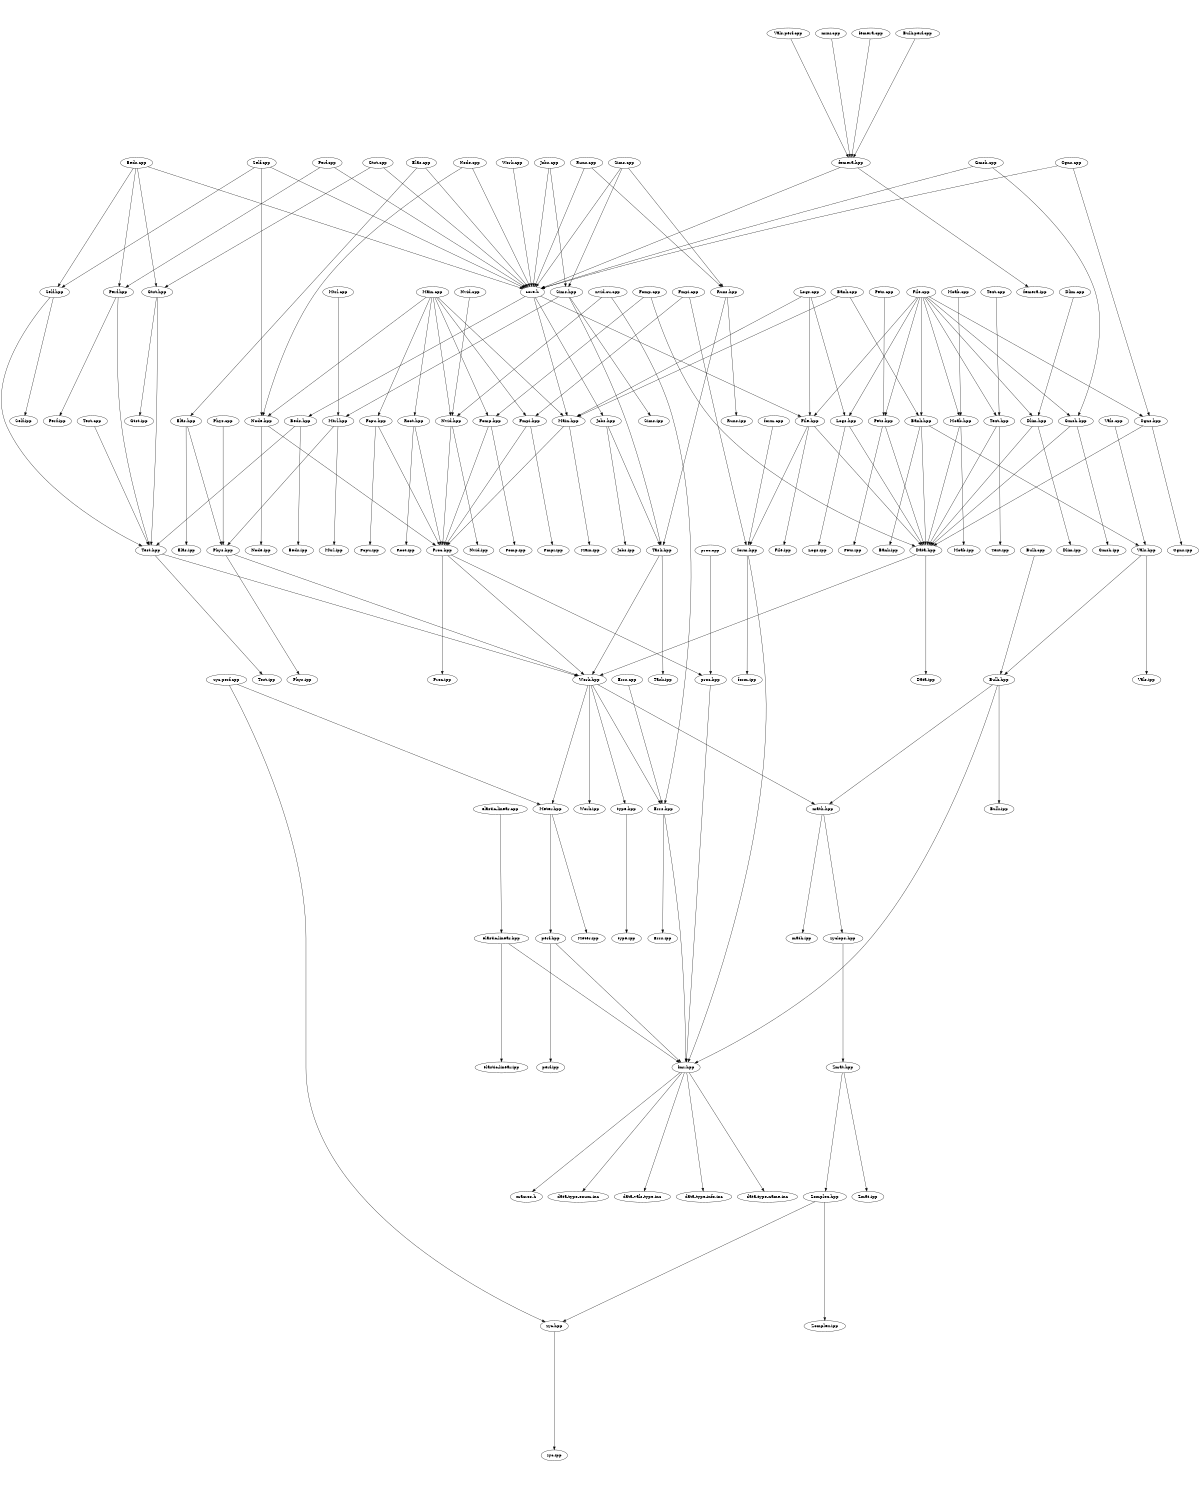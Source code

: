 digraph "source tree" {
    overlap=scale;
    size="8,10";
    ratio="fill";
    fontsize="16";
    fontname="Helvetica";
	clusterrank="local";
	"zyc.perf.cpp" -> "zyc.hpp"
	"Sims.hpp" -> "Task.hpp"
	"Cgns.cpp" -> "core.h"
	"Perf.hpp" -> "Perf.ipp"
	"File.cpp" -> "Text.hpp"
	"File.cpp" -> "Pets.hpp"
	"Moab.cpp" -> "Moab.hpp"
	"Main.cpp" -> "Node.hpp"
	"Self.cpp" -> "core.h"
	"Beds.hpp" -> "Test.hpp"
	"Task.hpp" -> "Task.ipp"
	"elastic-linear.hpp" -> "elastic-linear.ipp"
	"Errs.hpp" -> "fmr.hpp"
	"Vals.cpp" -> "Vals.hpp"
	"Test.hpp" -> "Work.hpp"
	"Beds.cpp" -> "Perf.hpp"
	"Self.cpp" -> "Node.hpp"
	"perf.hpp" -> "fmr.hpp"
	"form.hpp" -> "form.ipp"
	"Beds.cpp" -> "Self.hpp"
	"Main.cpp" -> "Main.hpp"
	"Data.hpp" -> "Work.hpp"
	"Elas.cpp" -> "Elas.hpp"
	"Main.hpp" -> "Main.ipp"
	"File.cpp" -> "Bank.hpp"
	"Work.hpp" -> "type.hpp"
	"Logs.cpp" -> "Main.hpp"
	"Work.hpp" -> "Work.ipp"
	"File.cpp" -> "Logs.hpp"
	"Work.hpp" -> "Meter.hpp"
	"Moab.hpp" -> "Moab.ipp"
	"Zmat.hpp" -> "Zomplex.hpp"
	"Jobs.hpp" -> "Task.hpp"
	"Perf.cpp" -> "core.h"
	"Work.hpp" -> "math.hpp"
	"Vals.perf.cpp" -> "femera.hpp"
	"Dlim.hpp" -> "Data.hpp"
	"Zomplex.hpp" -> "Zomplex.ipp"
	"fmr.hpp" -> "data-type-info.inc"
	"Task.hpp" -> "Work.hpp"
	"Bank.hpp" -> "Vals.hpp"
	"zyc.perf.cpp" -> "Meter.hpp"
	"Gtst.cpp" -> "core.h"
	"Node.hpp" -> "Node.ipp"
	"Perf.hpp" -> "Test.hpp"
	"Main.cpp" -> "Fcpu.hpp"
	"Moab.hpp" -> "Data.hpp"
	"Bank.cpp" -> "Main.hpp"
	"perf.hpp" -> "perf.ipp"
	"Main.hpp" -> "Proc.hpp"
	"core.h" -> "Jobs.hpp"
	"Vals.hpp" -> "Bulk.hpp"
	"Pets.hpp" -> "Pets.ipp"
	"Runs.cpp" -> "core.h"
	"Gmsh.hpp" -> "Data.hpp"
	"Gmsh.hpp" -> "Gmsh.ipp"
	"core.h" -> "Beds.hpp"
	"Work.hpp" -> "Errs.hpp"
	"Main.cpp" -> "Nvid.hpp"
	"math.hpp" -> "zyclops.hpp"
	"form.hpp" -> "fmr.hpp"
	"Zomplex.hpp" -> "zyc.hpp"
	"Bank.hpp" -> "Data.hpp"
	"Bulk.hpp" -> "Bulk.ipp"
	"Jobs.cpp" -> "core.h"
	"Cgns.cpp" -> "Cgns.hpp"
	"Sims.hpp" -> "Sims.ipp"
	"Text.hpp" -> "Text.ipp"
	"Beds.cpp" -> "Gtst.hpp"
	"fmr.hpp" -> "data-type-name.inc"
	"Phys.hpp" -> "Phys.ipp"
	"Fmpi.cpp" -> "Fmpi.hpp"
	"proc.hpp" -> "fmr.hpp"
	"Gtst.hpp" -> "Test.hpp"
	"Pets.cpp" -> "Pets.hpp"
	"Fomp.cpp" -> "Fomp.hpp"
	"Proc.hpp" -> "Proc.ipp"
	"File.cpp" -> "Cgns.hpp"
	"Logs.cpp" -> "Logs.hpp"
	"Errs.hpp" -> "Errs.ipp"
	"File.cpp" -> "Dlim.hpp"
	"Meter.hpp" -> "perf.hpp"
	"Pets.hpp" -> "Data.hpp"
	"Phys.cpp" -> "Phys.hpp"
	"proc.cpp" -> "proc.hpp"
	"mini.cpp" -> "femera.hpp"
	"Errs.cpp" -> "Errs.hpp"
	"Proc.hpp" -> "proc.hpp"
	"core.h" -> "Main.hpp"
	"Zmat.hpp" -> "Zmat.ipp"
	"Data.hpp" -> "Data.ipp"
	"Sims.cpp" -> "Runs.hpp"
	"fmr.hpp" -> "macros.h"
	"Jobs.cpp" -> "Sims.hpp"
	"Sims.hpp" -> "Mtrl.hpp"
	"Main.cpp" -> "Fmpi.hpp"
	"File.cpp" -> "Gmsh.hpp"
	"fmr.hpp" -> "data-type-enum.inc"
	"File.cpp" -> "Moab.hpp"
	"Sims.cpp" -> "Sims.hpp"
	"Text.hpp" -> "Data.hpp"
	"Logs.hpp" -> "Logs.ipp"
	"File.cpp" -> "File.hpp"
	"Cgns.hpp" -> "Data.hpp"
	"Gmsh.cpp" -> "core.h"
	"Root.hpp" -> "Root.ipp"
	"Fcpu.hpp" -> "Fcpu.ipp"
	"nvid.cu.cpp" -> "Errs.hpp"
	"Bank.cpp" -> "Bank.hpp"
	"Nvid.hpp" -> "Nvid.ipp"
	"Proc.hpp" -> "Work.hpp"
	"femera.cpp" -> "femera.hpp"
	"Cgns.hpp" -> "Cgns.ipp"
	"elastic-linear.cpp" -> "elastic-linear.hpp"
	"Sims.cpp" -> "core.h"
	"Test.hpp" -> "Test.ipp"
	"File.hpp" -> "Data.hpp"
	"Elas.cpp" -> "core.h"
	"Gtst.cpp" -> "Gtst.hpp"
	"Elas.hpp" -> "Phys.hpp"
	"Node.hpp" -> "Proc.hpp"
	"Self.cpp" -> "Self.hpp"
	"Runs.hpp" -> "Runs.ipp"
	"Logs.cpp" -> "File.hpp"
	"math.hpp" -> "math.ipp"
	"Fomp.hpp" -> "Fomp.ipp"
	"Dlim.cpp" -> "Dlim.hpp"
	"Bulk.cpp" -> "Bulk.hpp"
	"elastic-linear.hpp" -> "fmr.hpp"
	"Work.cpp" -> "core.h"
	"Gmsh.cpp" -> "Gmsh.hpp"
	"Jobs.hpp" -> "Jobs.ipp"
	"Self.hpp" -> "Self.ipp"
	"Fmpi.hpp" -> "Fmpi.ipp"
	"Gtst.hpp" -> "Gtst.ipp"
	"Mtrl.hpp" -> "Mtrl.ipp"
	"Runs.cpp" -> "Runs.hpp"
	"Root.hpp" -> "Proc.hpp"
	"Nvid.hpp" -> "Proc.hpp"
	"Mtrl.cpp" -> "Mtrl.hpp"
	"femera.hpp" -> "core.h"
	"File.hpp" -> "form.hpp"
	"Fomp.hpp" -> "Proc.hpp"
	"Text.cpp" -> "Text.hpp"
	"Self.hpp" -> "Test.hpp"
	"Beds.hpp" -> "Beds.ipp"
	"Node.cpp" -> "core.h"
	"Nvid.cpp" -> "Nvid.hpp"
	"Node.cpp" -> "Node.hpp"
	"Fcpu.hpp" -> "Proc.hpp"
	"Beds.cpp" -> "core.h"
	"Main.cpp" -> "Fomp.hpp"
	"core.h" -> "File.hpp"
	"Fmpi.hpp" -> "Proc.hpp"
	"Fomp.cpp" -> "Data.hpp"
	"File.hpp" -> "File.ipp"
	"Fmpi.cpp" -> "form.hpp"
	"zyc.hpp" -> "zyc.ipp"
	"Test.cpp" -> "Test.hpp"
	"Vals.hpp" -> "Vals.ipp"
	"Bulk.hpp" -> "math.hpp"
	"Main.cpp" -> "Root.hpp"
	"Dlim.hpp" -> "Dlim.ipp"
	"Bulk.perf.cpp" -> "femera.hpp"
	"Mtrl.hpp" -> "Phys.hpp"
	"femera.hpp" -> "femera.ipp"
	"Runs.hpp" -> "Task.hpp"
	"form.cpp" -> "form.hpp"
	"Bank.hpp" -> "Bank.ipp"
	"Meter.hpp" -> "Meter.ipp"
	"zyclops.hpp" -> "Zmat.hpp"
	"type.hpp" -> "type.ipp"
	"Bulk.hpp" -> "fmr.hpp"
	"Logs.hpp" -> "Data.hpp"
	"Phys.hpp" -> "Work.hpp"
	"nvid.cu.cpp" -> "Nvid.hpp"
	"Elas.hpp" -> "Elas.ipp"
	"fmr.hpp" -> "data-vals-type.inc"
	"Perf.cpp" -> "Perf.hpp"
}
